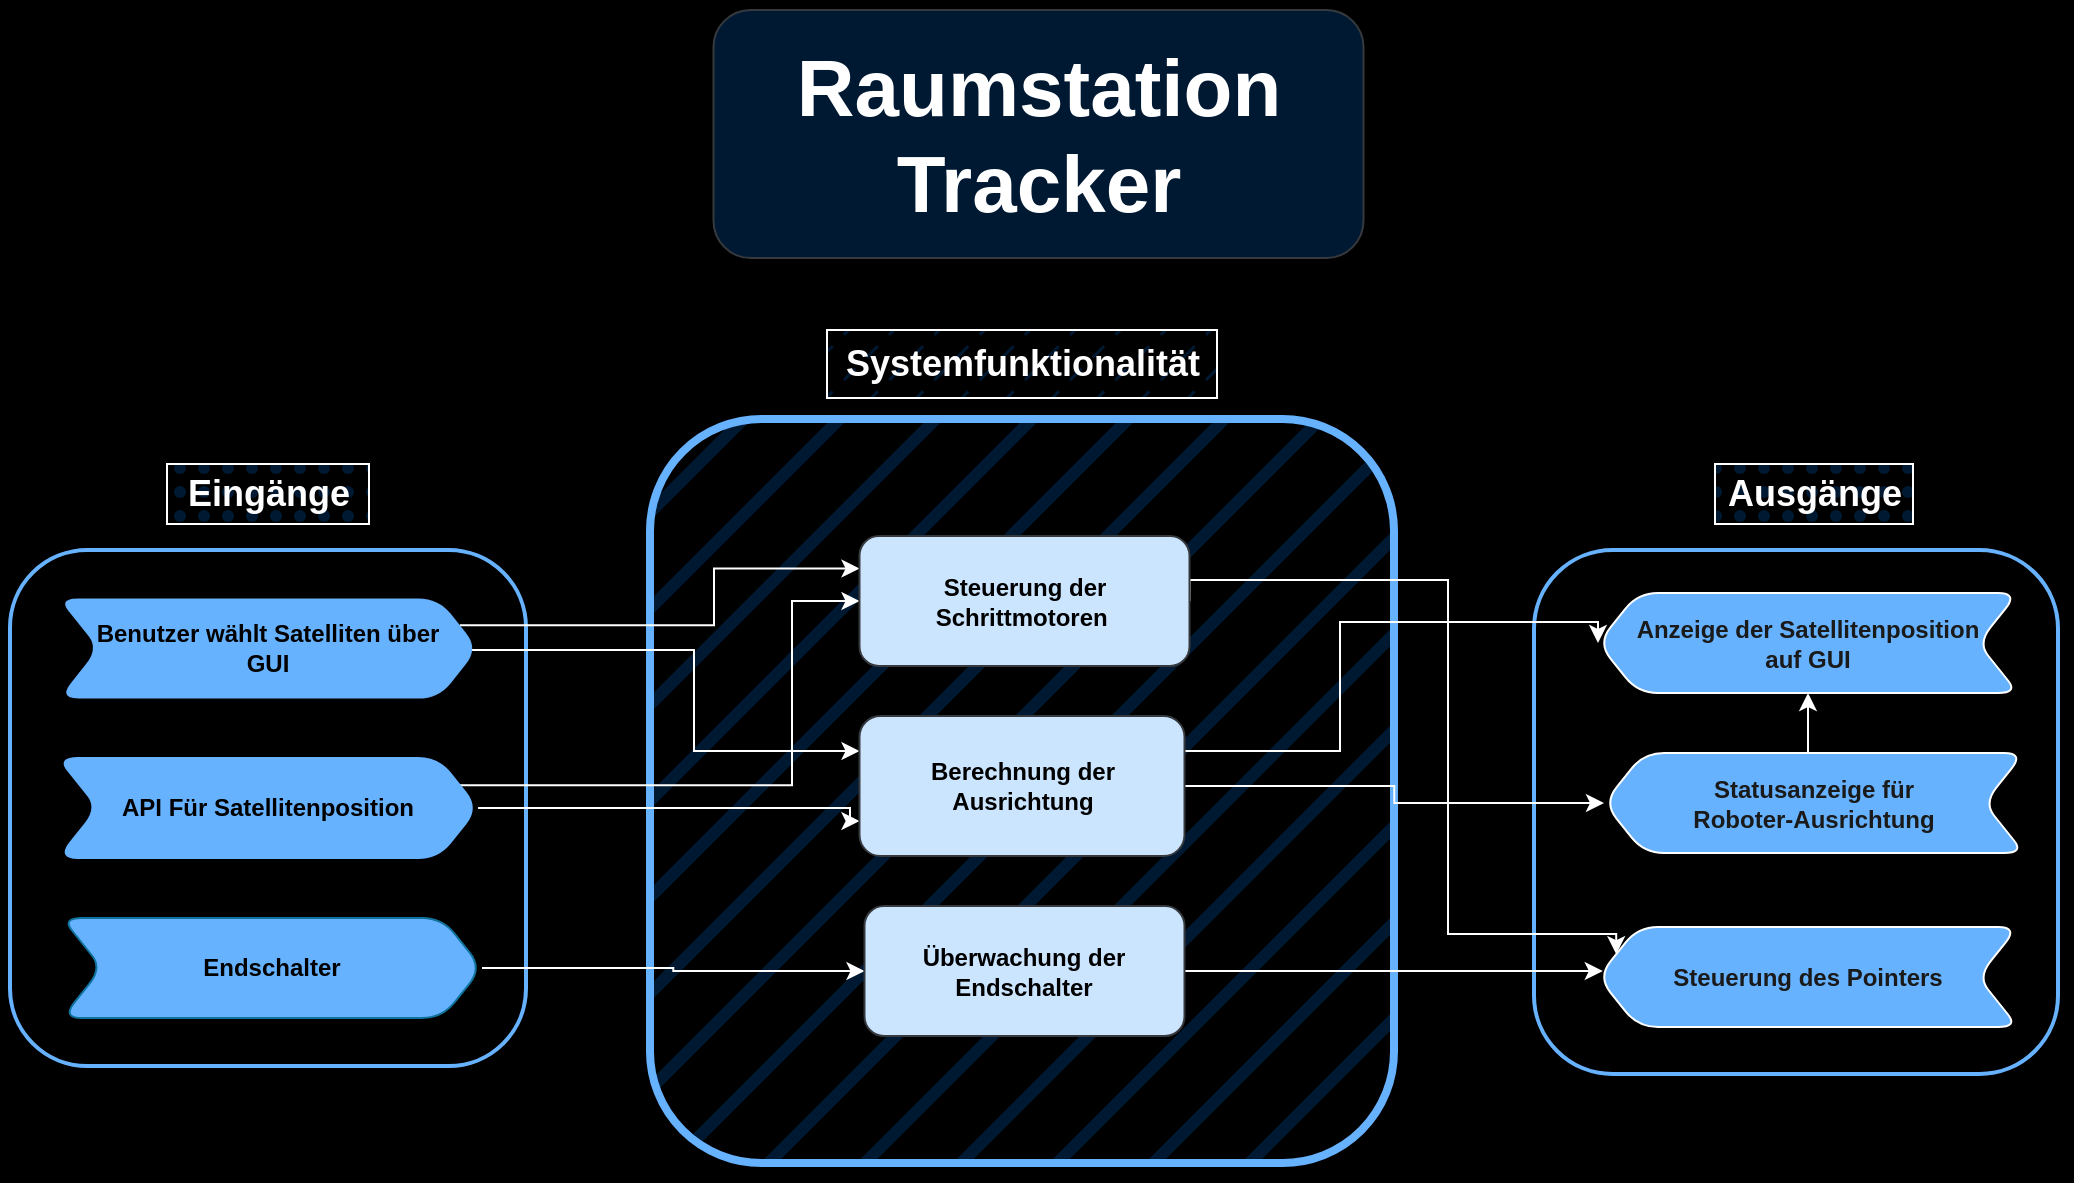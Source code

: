 <mxfile version="22.1.3" type="device">
  <diagram name="Seite-1" id="VmMkOzhP0N5Q_W7UTfcE">
    <mxGraphModel dx="1290" dy="640" grid="0" gridSize="10" guides="1" tooltips="1" connect="1" arrows="1" fold="1" page="1" pageScale="1" pageWidth="1169" pageHeight="827" background="#000000" math="0" shadow="0">
      <root>
        <mxCell id="0" />
        <mxCell id="1" parent="0" />
        <mxCell id="vAIygDCOLv11oy60QgrH-3" value="&lt;b&gt;&lt;font color=&quot;#ffffff&quot; style=&quot;font-size: 18px;&quot;&gt;Systemfunktionalität&lt;/font&gt;&lt;/b&gt;" style="text;html=1;align=center;verticalAlign=middle;resizable=0;points=[];autosize=1;strokeColor=#FFFFFF;fillColor=#001933;fontColor=#1A1A1A;labelBackgroundColor=none;fillStyle=dashed;" parent="1" vertex="1">
          <mxGeometry x="476.5" y="296" width="195" height="34" as="geometry" />
        </mxCell>
        <mxCell id="vAIygDCOLv11oy60QgrH-4" value="&lt;font color=&quot;#ffffff&quot; style=&quot;font-size: 18px;&quot;&gt;&lt;b&gt;Eingänge&lt;/b&gt;&lt;/font&gt;" style="text;html=1;strokeColor=#FFFFFF;fillColor=#001933;align=center;verticalAlign=middle;whiteSpace=wrap;rounded=0;fontColor=#1A1A1A;labelBackgroundColor=none;fillStyle=dots;" parent="1" vertex="1">
          <mxGeometry x="146.5" y="363" width="101" height="30" as="geometry" />
        </mxCell>
        <mxCell id="vAIygDCOLv11oy60QgrH-5" value="&lt;font color=&quot;#ffffff&quot; style=&quot;font-size: 18px;&quot;&gt;&lt;b&gt;Ausgänge&lt;/b&gt;&lt;/font&gt;" style="text;html=1;strokeColor=#FFFFFF;fillColor=#001933;align=center;verticalAlign=middle;whiteSpace=wrap;rounded=0;fontColor=#1A1A1A;labelBackgroundColor=none;strokeWidth=1;fillStyle=dots;" parent="1" vertex="1">
          <mxGeometry x="920.5" y="363" width="99" height="30" as="geometry" />
        </mxCell>
        <mxCell id="vAIygDCOLv11oy60QgrH-6" value="&lt;font color=&quot;#ffffff&quot; style=&quot;font-size: 40px;&quot;&gt;Raumstation&lt;br&gt;Tracker&lt;/font&gt;" style="text;strokeColor=#36393d;fillColor=#001933;html=1;fontSize=24;fontStyle=1;verticalAlign=middle;align=center;labelBackgroundColor=none;rounded=1;glass=0;shadow=1;fillStyle=auto;" parent="1" vertex="1">
          <mxGeometry x="419.75" y="136" width="325" height="124" as="geometry" />
        </mxCell>
        <mxCell id="vAIygDCOLv11oy60QgrH-7" value="" style="whiteSpace=wrap;html=1;aspect=fixed;rounded=1;glass=0;shadow=1;fillColor=#000000;labelBackgroundColor=none;perimeterSpacing=3;strokeWidth=2;strokeColor=#66B2FF;fillStyle=auto;" parent="1" vertex="1">
          <mxGeometry x="68" y="406" width="258" height="258" as="geometry" />
        </mxCell>
        <mxCell id="5fWWLDsmbHbajZpxmg1r-5" value="" style="whiteSpace=wrap;html=1;aspect=fixed;rounded=1;glass=0;shadow=1;fillColor=#001933;strokeColor=#66B2FF;labelBackgroundColor=none;fontColor=#ffffff;strokeWidth=4;fillStyle=hatch;" parent="1" vertex="1">
          <mxGeometry x="388" y="340.5" width="372" height="372" as="geometry" />
        </mxCell>
        <mxCell id="5fWWLDsmbHbajZpxmg1r-6" value="" style="whiteSpace=wrap;html=1;aspect=fixed;rounded=1;glass=0;shadow=1;fillColor=#000000;fontColor=#ffffff;strokeColor=#66B2FF;labelBackgroundColor=none;strokeWidth=2;" parent="1" vertex="1">
          <mxGeometry x="830" y="406" width="262" height="262" as="geometry" />
        </mxCell>
        <mxCell id="5fWWLDsmbHbajZpxmg1r-26" style="edgeStyle=orthogonalEdgeStyle;rounded=0;orthogonalLoop=1;jettySize=auto;html=1;exitX=1;exitY=0.25;exitDx=0;exitDy=0;entryX=0;entryY=0.25;entryDx=0;entryDy=0;strokeColor=#FFFFFF;fontColor=#FFFFFF;" parent="1" source="5fWWLDsmbHbajZpxmg1r-8" target="5fWWLDsmbHbajZpxmg1r-11" edge="1">
          <mxGeometry relative="1" as="geometry">
            <Array as="points">
              <mxPoint x="420" y="444" />
              <mxPoint x="420" y="415" />
            </Array>
          </mxGeometry>
        </mxCell>
        <mxCell id="5fWWLDsmbHbajZpxmg1r-28" style="edgeStyle=orthogonalEdgeStyle;rounded=0;orthogonalLoop=1;jettySize=auto;html=1;entryX=0;entryY=0.25;entryDx=0;entryDy=0;strokeColor=#FFFFFF;fontColor=#FFFFFF;" parent="1" target="5fWWLDsmbHbajZpxmg1r-12" edge="1">
          <mxGeometry relative="1" as="geometry">
            <mxPoint x="290" y="455" as="sourcePoint" />
            <Array as="points">
              <mxPoint x="410" y="456" />
              <mxPoint x="410" y="506" />
            </Array>
          </mxGeometry>
        </mxCell>
        <mxCell id="5fWWLDsmbHbajZpxmg1r-8" value="&lt;b&gt;Benutzer wählt Satelliten über&lt;br&gt;GUI&lt;/b&gt;" style="shape=step;perimeter=stepPerimeter;whiteSpace=wrap;html=1;fixedSize=1;labelBackgroundColor=none;rounded=1;fillColor=#66B2FF;strokeColor=#36393d;strokeWidth=0;" parent="1" vertex="1">
          <mxGeometry x="92" y="430" width="210" height="50" as="geometry" />
        </mxCell>
        <mxCell id="5fWWLDsmbHbajZpxmg1r-29" style="edgeStyle=orthogonalEdgeStyle;rounded=0;orthogonalLoop=1;jettySize=auto;html=1;entryX=0;entryY=0.75;entryDx=0;entryDy=0;strokeColor=#FFFFFF;fontColor=#FFFFFF;" parent="1" source="5fWWLDsmbHbajZpxmg1r-9" target="5fWWLDsmbHbajZpxmg1r-12" edge="1">
          <mxGeometry relative="1" as="geometry">
            <Array as="points">
              <mxPoint x="488" y="535" />
            </Array>
          </mxGeometry>
        </mxCell>
        <mxCell id="5fWWLDsmbHbajZpxmg1r-30" style="edgeStyle=orthogonalEdgeStyle;rounded=0;orthogonalLoop=1;jettySize=auto;html=1;exitX=1;exitY=0.25;exitDx=0;exitDy=0;entryX=0;entryY=0.5;entryDx=0;entryDy=0;strokeColor=#FFFFFF;fontColor=#FFFFFF;" parent="1" source="5fWWLDsmbHbajZpxmg1r-9" target="5fWWLDsmbHbajZpxmg1r-11" edge="1">
          <mxGeometry relative="1" as="geometry">
            <Array as="points">
              <mxPoint x="459" y="524" />
              <mxPoint x="459" y="432" />
            </Array>
          </mxGeometry>
        </mxCell>
        <mxCell id="5fWWLDsmbHbajZpxmg1r-9" value="&lt;b&gt;API Für Satellitenposition&lt;/b&gt;" style="shape=step;perimeter=stepPerimeter;whiteSpace=wrap;html=1;fixedSize=1;labelBackgroundColor=none;rounded=1;fillColor=#66B2FF;strokeColor=#66B2FF;" parent="1" vertex="1">
          <mxGeometry x="92" y="510" width="210" height="50" as="geometry" />
        </mxCell>
        <mxCell id="5fWWLDsmbHbajZpxmg1r-31" style="edgeStyle=orthogonalEdgeStyle;rounded=0;orthogonalLoop=1;jettySize=auto;html=1;exitX=1;exitY=0.5;exitDx=0;exitDy=0;entryX=0;entryY=0.5;entryDx=0;entryDy=0;strokeColor=#FFFFFF;fontColor=#FFFFFF;" parent="1" source="5fWWLDsmbHbajZpxmg1r-10" target="5fWWLDsmbHbajZpxmg1r-13" edge="1">
          <mxGeometry relative="1" as="geometry" />
        </mxCell>
        <mxCell id="5fWWLDsmbHbajZpxmg1r-10" value="&lt;b&gt;Endschalter&lt;/b&gt;" style="shape=step;perimeter=stepPerimeter;whiteSpace=wrap;html=1;fixedSize=1;labelBackgroundColor=none;rounded=1;fillColor=#66B2FF;strokeColor=#10739e;" parent="1" vertex="1">
          <mxGeometry x="94" y="590" width="210" height="50" as="geometry" />
        </mxCell>
        <mxCell id="5fWWLDsmbHbajZpxmg1r-37" style="edgeStyle=orthogonalEdgeStyle;rounded=0;orthogonalLoop=1;jettySize=auto;html=1;exitX=1;exitY=0.5;exitDx=0;exitDy=0;entryX=1;entryY=0.75;entryDx=0;entryDy=0;strokeColor=#FFFFFF;fontColor=#FFFFFF;" parent="1" source="5fWWLDsmbHbajZpxmg1r-11" target="5fWWLDsmbHbajZpxmg1r-17" edge="1">
          <mxGeometry relative="1" as="geometry">
            <Array as="points">
              <mxPoint x="658" y="421" />
              <mxPoint x="787" y="421" />
              <mxPoint x="787" y="598" />
            </Array>
          </mxGeometry>
        </mxCell>
        <mxCell id="5fWWLDsmbHbajZpxmg1r-11" value="&lt;b&gt;Steuerung der Schrittmotoren&amp;nbsp;&lt;/b&gt;" style="rounded=1;whiteSpace=wrap;html=1;labelBackgroundColor=none;fillColor=#CCE5FF;strokeColor=#36393d;" parent="1" vertex="1">
          <mxGeometry x="492.75" y="399" width="165" height="65" as="geometry" />
        </mxCell>
        <mxCell id="5fWWLDsmbHbajZpxmg1r-34" style="edgeStyle=orthogonalEdgeStyle;rounded=0;orthogonalLoop=1;jettySize=auto;html=1;exitX=1;exitY=0.5;exitDx=0;exitDy=0;strokeColor=#FFFFFF;fontColor=#FFFFFF;" parent="1" source="5fWWLDsmbHbajZpxmg1r-12" target="5fWWLDsmbHbajZpxmg1r-16" edge="1">
          <mxGeometry relative="1" as="geometry" />
        </mxCell>
        <mxCell id="5fWWLDsmbHbajZpxmg1r-38" style="edgeStyle=orthogonalEdgeStyle;rounded=0;orthogonalLoop=1;jettySize=auto;html=1;exitX=1;exitY=0.25;exitDx=0;exitDy=0;entryX=1;entryY=0.5;entryDx=0;entryDy=0;strokeColor=#FFFFFF;fontColor=#FFFFFF;" parent="1" source="5fWWLDsmbHbajZpxmg1r-12" target="5fWWLDsmbHbajZpxmg1r-14" edge="1">
          <mxGeometry relative="1" as="geometry">
            <Array as="points">
              <mxPoint x="733" y="506" />
              <mxPoint x="733" y="442" />
            </Array>
          </mxGeometry>
        </mxCell>
        <mxCell id="5fWWLDsmbHbajZpxmg1r-12" value="&lt;b&gt;Berechnung der Ausrichtung&lt;/b&gt;" style="rounded=1;whiteSpace=wrap;html=1;labelBackgroundColor=none;fillColor=#cce5ff;strokeColor=#36393d;" parent="1" vertex="1">
          <mxGeometry x="492.75" y="489" width="162.5" height="70" as="geometry" />
        </mxCell>
        <mxCell id="5fWWLDsmbHbajZpxmg1r-33" style="edgeStyle=orthogonalEdgeStyle;rounded=0;orthogonalLoop=1;jettySize=auto;html=1;exitX=1;exitY=0.5;exitDx=0;exitDy=0;strokeColor=#FFFFFF;fontColor=#FFFFFF;" parent="1" source="5fWWLDsmbHbajZpxmg1r-13" target="5fWWLDsmbHbajZpxmg1r-17" edge="1">
          <mxGeometry relative="1" as="geometry">
            <Array as="points">
              <mxPoint x="800" y="616" />
              <mxPoint x="800" y="616" />
            </Array>
          </mxGeometry>
        </mxCell>
        <mxCell id="5fWWLDsmbHbajZpxmg1r-13" value="&lt;b&gt;Überwachung der Endschalter&lt;/b&gt;" style="rounded=1;whiteSpace=wrap;html=1;labelBackgroundColor=none;fillColor=#cce5ff;strokeColor=#36393d;" parent="1" vertex="1">
          <mxGeometry x="495.25" y="584" width="160" height="65" as="geometry" />
        </mxCell>
        <mxCell id="5fWWLDsmbHbajZpxmg1r-14" value="&lt;b&gt;Anzeige der Satellitenposition &lt;br&gt;auf GUI&lt;/b&gt;" style="shape=step;perimeter=stepPerimeter;whiteSpace=wrap;html=1;fixedSize=1;direction=west;labelBackgroundColor=none;rounded=1;fillColor=#66B2FF;strokeColor=#FFFFFF;fontColor=#1A1A1A;" parent="1" vertex="1">
          <mxGeometry x="862" y="427.5" width="210" height="50" as="geometry" />
        </mxCell>
        <mxCell id="5fWWLDsmbHbajZpxmg1r-35" style="edgeStyle=orthogonalEdgeStyle;rounded=0;orthogonalLoop=1;jettySize=auto;html=1;exitX=0.5;exitY=1;exitDx=0;exitDy=0;entryX=0.5;entryY=0;entryDx=0;entryDy=0;strokeColor=#FFFFFF;fontColor=#FFFFFF;" parent="1" source="5fWWLDsmbHbajZpxmg1r-16" target="5fWWLDsmbHbajZpxmg1r-14" edge="1">
          <mxGeometry relative="1" as="geometry" />
        </mxCell>
        <mxCell id="5fWWLDsmbHbajZpxmg1r-16" value="&lt;b&gt;Statusanzeige für &lt;br&gt;Roboter-Ausrichtung&lt;/b&gt;" style="shape=step;perimeter=stepPerimeter;whiteSpace=wrap;html=1;fixedSize=1;direction=west;labelBackgroundColor=none;rounded=1;fillColor=#66B2FF;strokeColor=#FFFFFF;fontColor=#1A1A1A;" parent="1" vertex="1">
          <mxGeometry x="865" y="507.5" width="210" height="50" as="geometry" />
        </mxCell>
        <mxCell id="5fWWLDsmbHbajZpxmg1r-17" value="&lt;b&gt;Steuerung des Pointers&lt;/b&gt;" style="shape=step;perimeter=stepPerimeter;whiteSpace=wrap;html=1;fixedSize=1;direction=west;labelBackgroundColor=none;rounded=1;fillColor=#66B2FF;strokeColor=#FFFFFF;fontColor=#1A1A1A;" parent="1" vertex="1">
          <mxGeometry x="862" y="594.5" width="210" height="50" as="geometry" />
        </mxCell>
      </root>
    </mxGraphModel>
  </diagram>
</mxfile>
